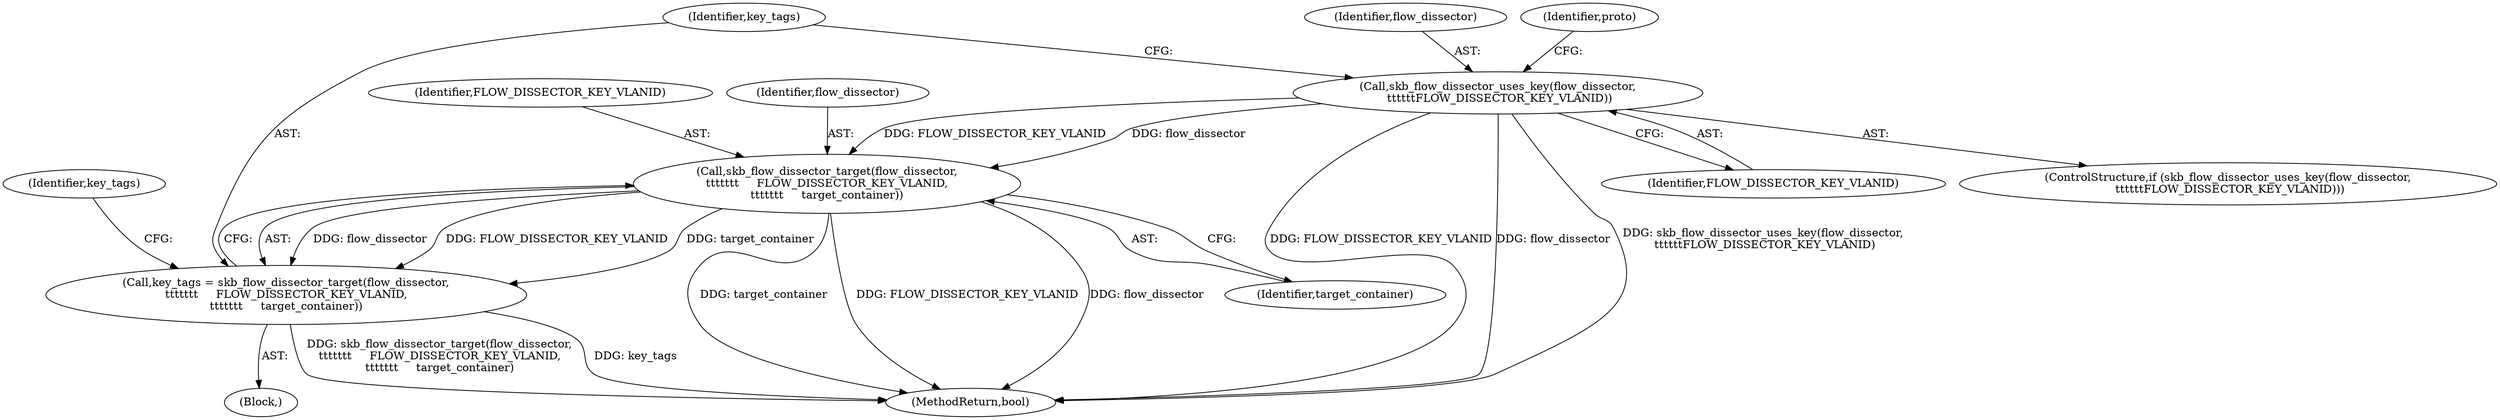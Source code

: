 digraph "0_linux_a6e544b0a88b53114bfa5a57e21b7be7a8dfc9d0@pointer" {
"1000364" [label="(Call,skb_flow_dissector_uses_key(flow_dissector,\n \t\t\t\t\t\tFLOW_DISSECTOR_KEY_VLANID))"];
"1000370" [label="(Call,skb_flow_dissector_target(flow_dissector,\n\t\t\t\t\t\t\t     FLOW_DISSECTOR_KEY_VLANID,\n\t\t\t\t\t\t\t     target_container))"];
"1000368" [label="(Call,key_tags = skb_flow_dissector_target(flow_dissector,\n\t\t\t\t\t\t\t     FLOW_DISSECTOR_KEY_VLANID,\n\t\t\t\t\t\t\t     target_container))"];
"1000364" [label="(Call,skb_flow_dissector_uses_key(flow_dissector,\n \t\t\t\t\t\tFLOW_DISSECTOR_KEY_VLANID))"];
"1000777" [label="(MethodReturn,bool)"];
"1000376" [label="(Identifier,key_tags)"];
"1000367" [label="(Block,)"];
"1000363" [label="(ControlStructure,if (skb_flow_dissector_uses_key(flow_dissector,\n \t\t\t\t\t\tFLOW_DISSECTOR_KEY_VLANID)))"];
"1000368" [label="(Call,key_tags = skb_flow_dissector_target(flow_dissector,\n\t\t\t\t\t\t\t     FLOW_DISSECTOR_KEY_VLANID,\n\t\t\t\t\t\t\t     target_container))"];
"1000373" [label="(Identifier,target_container)"];
"1000366" [label="(Identifier,FLOW_DISSECTOR_KEY_VLANID)"];
"1000370" [label="(Call,skb_flow_dissector_target(flow_dissector,\n\t\t\t\t\t\t\t     FLOW_DISSECTOR_KEY_VLANID,\n\t\t\t\t\t\t\t     target_container))"];
"1000372" [label="(Identifier,FLOW_DISSECTOR_KEY_VLANID)"];
"1000381" [label="(Identifier,proto)"];
"1000371" [label="(Identifier,flow_dissector)"];
"1000369" [label="(Identifier,key_tags)"];
"1000365" [label="(Identifier,flow_dissector)"];
"1000364" -> "1000363"  [label="AST: "];
"1000364" -> "1000366"  [label="CFG: "];
"1000365" -> "1000364"  [label="AST: "];
"1000366" -> "1000364"  [label="AST: "];
"1000369" -> "1000364"  [label="CFG: "];
"1000381" -> "1000364"  [label="CFG: "];
"1000364" -> "1000777"  [label="DDG: flow_dissector"];
"1000364" -> "1000777"  [label="DDG: skb_flow_dissector_uses_key(flow_dissector,\n \t\t\t\t\t\tFLOW_DISSECTOR_KEY_VLANID)"];
"1000364" -> "1000777"  [label="DDG: FLOW_DISSECTOR_KEY_VLANID"];
"1000364" -> "1000370"  [label="DDG: flow_dissector"];
"1000364" -> "1000370"  [label="DDG: FLOW_DISSECTOR_KEY_VLANID"];
"1000370" -> "1000368"  [label="AST: "];
"1000370" -> "1000373"  [label="CFG: "];
"1000371" -> "1000370"  [label="AST: "];
"1000372" -> "1000370"  [label="AST: "];
"1000373" -> "1000370"  [label="AST: "];
"1000368" -> "1000370"  [label="CFG: "];
"1000370" -> "1000777"  [label="DDG: target_container"];
"1000370" -> "1000777"  [label="DDG: FLOW_DISSECTOR_KEY_VLANID"];
"1000370" -> "1000777"  [label="DDG: flow_dissector"];
"1000370" -> "1000368"  [label="DDG: flow_dissector"];
"1000370" -> "1000368"  [label="DDG: FLOW_DISSECTOR_KEY_VLANID"];
"1000370" -> "1000368"  [label="DDG: target_container"];
"1000368" -> "1000367"  [label="AST: "];
"1000369" -> "1000368"  [label="AST: "];
"1000376" -> "1000368"  [label="CFG: "];
"1000368" -> "1000777"  [label="DDG: key_tags"];
"1000368" -> "1000777"  [label="DDG: skb_flow_dissector_target(flow_dissector,\n\t\t\t\t\t\t\t     FLOW_DISSECTOR_KEY_VLANID,\n\t\t\t\t\t\t\t     target_container)"];
}
